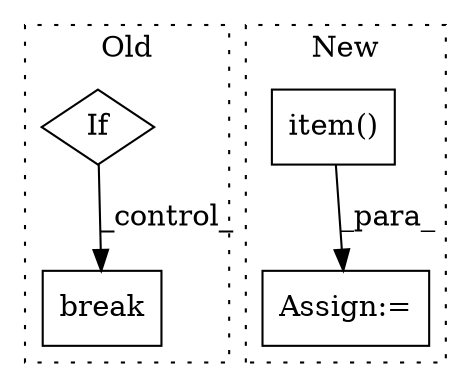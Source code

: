 digraph G {
subgraph cluster0 {
1 [label="break" a="94" s="3301" l="5" shape="box"];
3 [label="If" a="96" s="3243" l="3" shape="diamond"];
label = "Old";
style="dotted";
}
subgraph cluster1 {
2 [label="item()" a="75" s="3632" l="13" shape="box"];
4 [label="Assign:=" a="68" s="3629" l="3" shape="box"];
label = "New";
style="dotted";
}
2 -> 4 [label="_para_"];
3 -> 1 [label="_control_"];
}